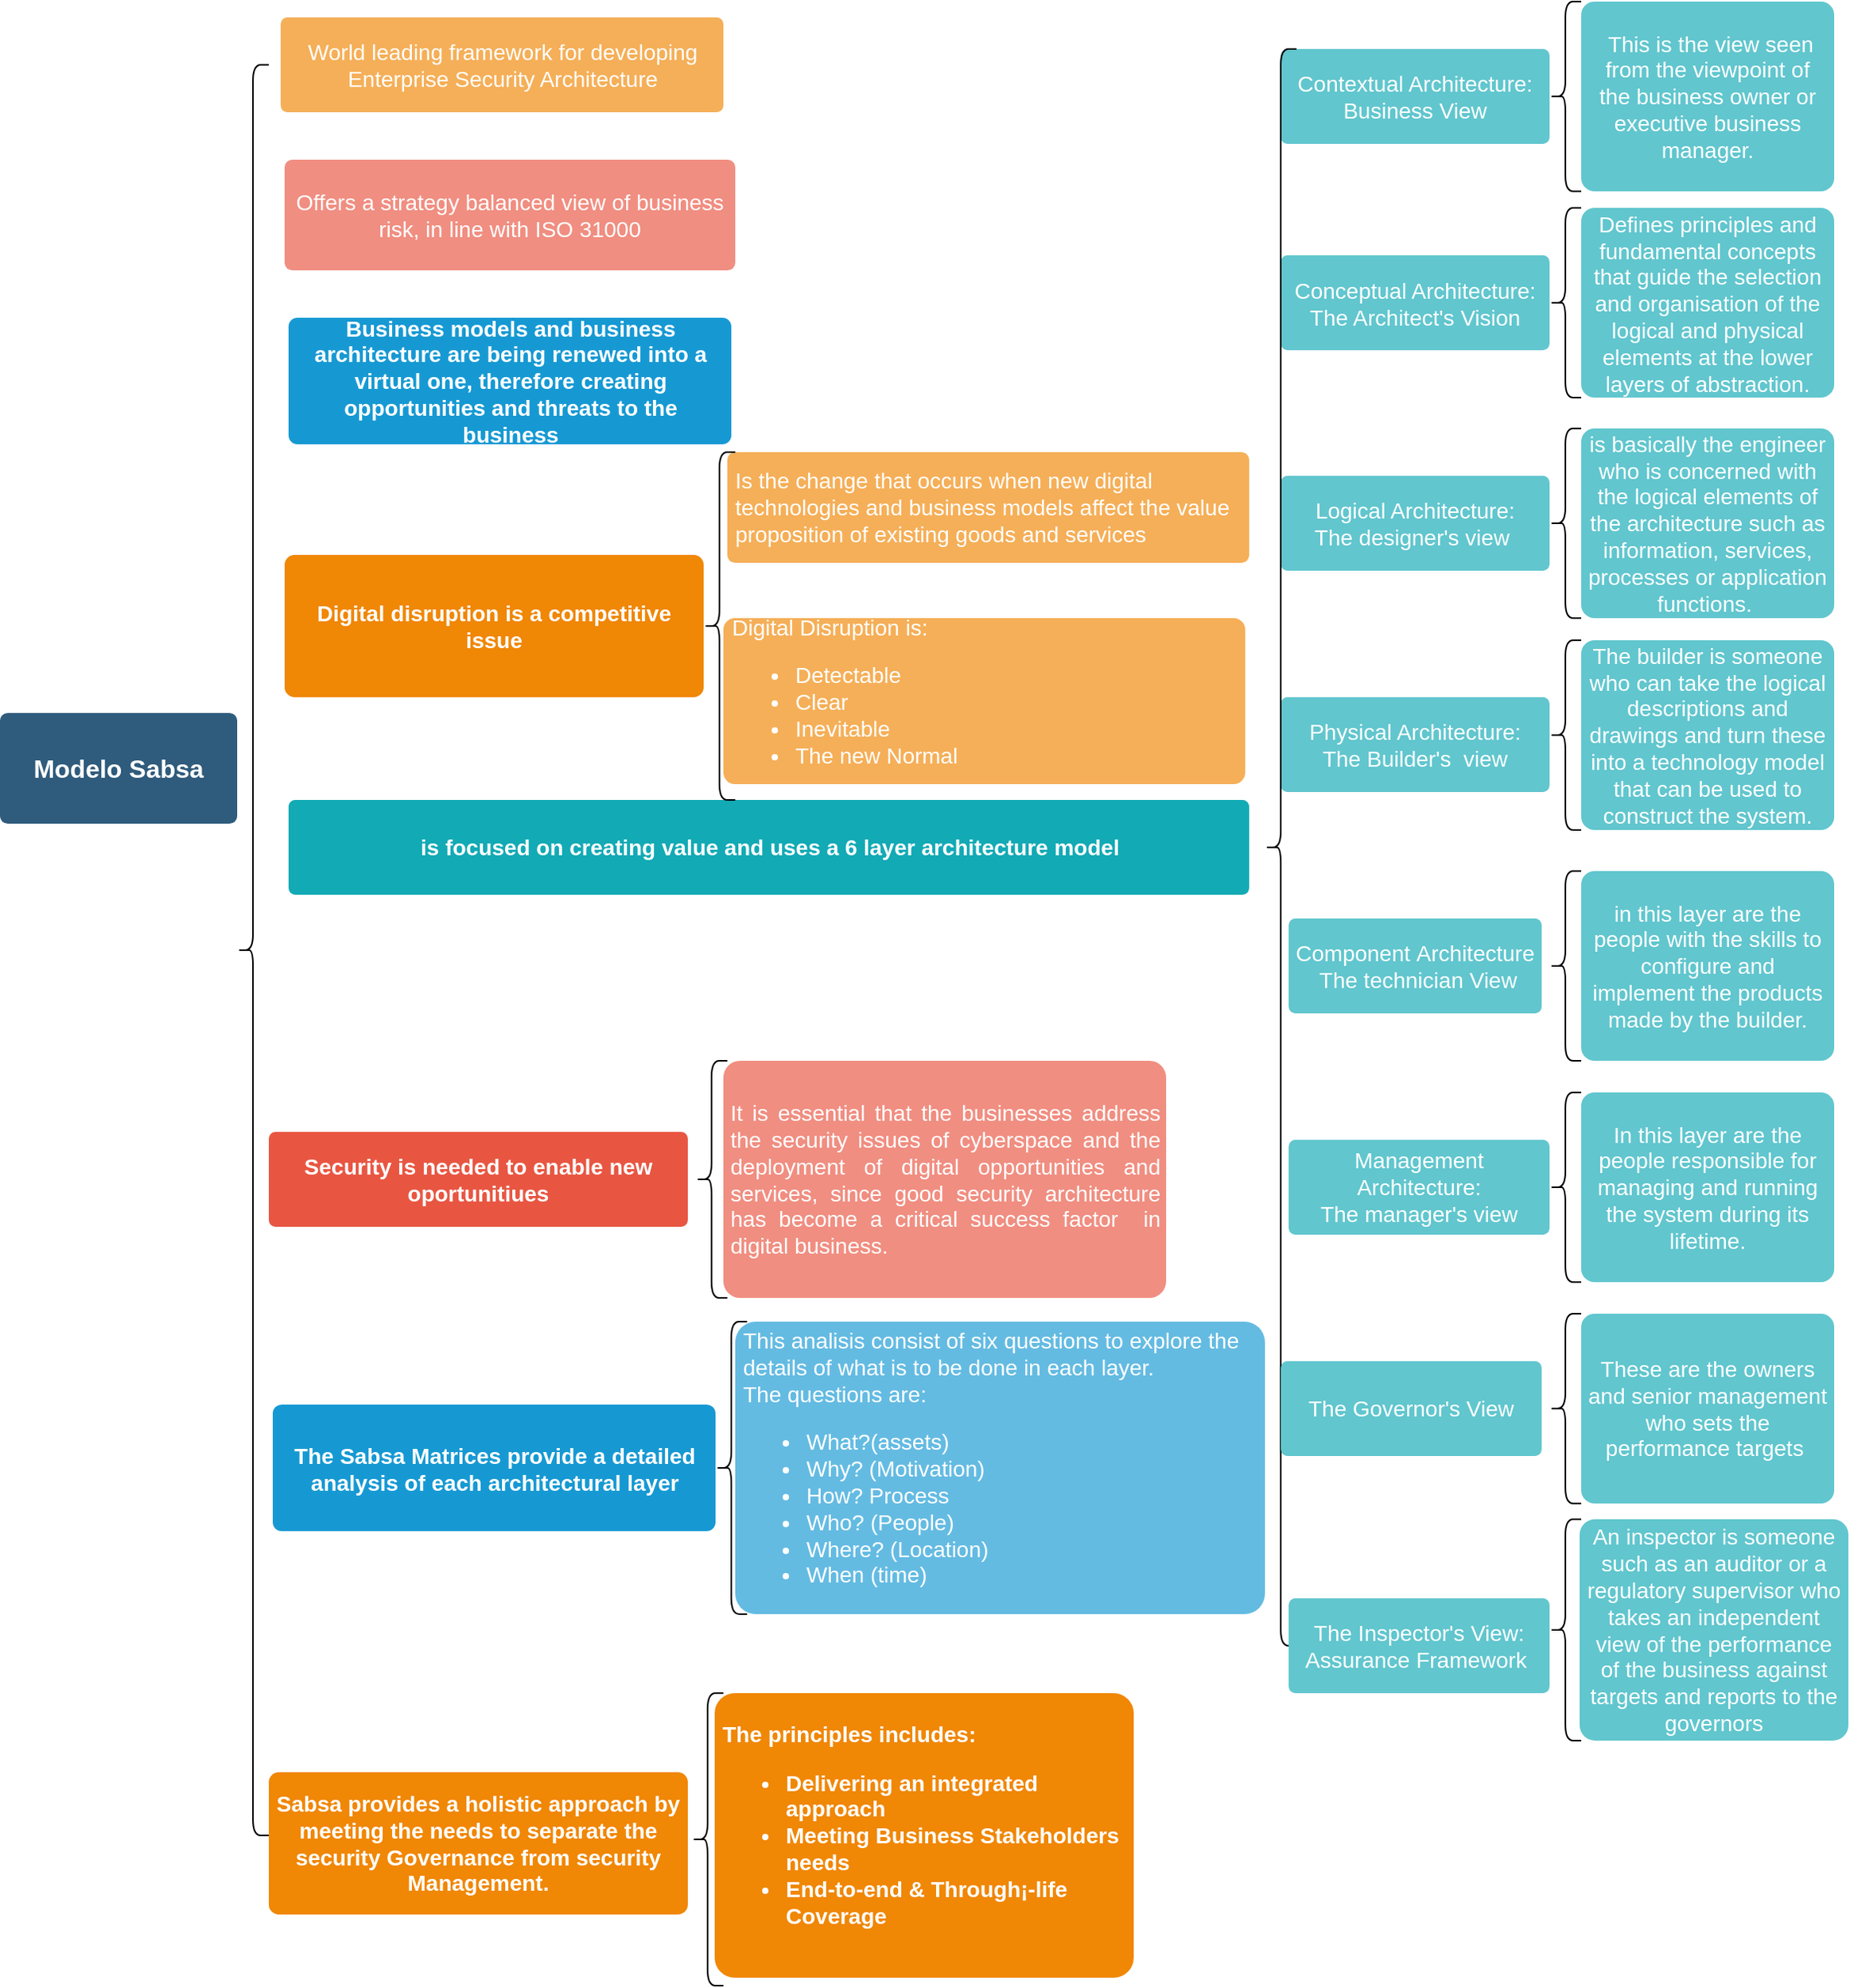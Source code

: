 <mxfile version="14.7.6" type="github">
  <diagram id="6a731a19-8d31-9384-78a2-239565b7b9f0" name="Page-1">
    <mxGraphModel dx="1948" dy="1061" grid="1" gridSize="10" guides="1" tooltips="1" connect="1" arrows="1" fold="1" page="1" pageScale="1" pageWidth="1169" pageHeight="827" background="none" math="0" shadow="0">
      <root>
        <mxCell id="0" />
        <mxCell id="1" parent="0" />
        <mxCell id="1749" value="Modelo Sabsa" style="rounded=1;whiteSpace=wrap;html=1;shadow=0;labelBackgroundColor=none;strokeColor=none;strokeWidth=3;fillColor=#2F5B7C;fontFamily=Helvetica;fontSize=16;fontColor=#FFFFFF;align=center;fontStyle=1;spacing=5;arcSize=7;perimeterSpacing=2;" parent="1" vertex="1">
          <mxGeometry y="460" width="150" height="70" as="geometry" />
        </mxCell>
        <mxCell id="1753" value="Security is needed to enable new oportunitiues" style="rounded=1;whiteSpace=wrap;html=1;shadow=0;labelBackgroundColor=none;strokeColor=none;strokeWidth=3;fillColor=#e85642;fontFamily=Helvetica;fontSize=14;fontColor=#FFFFFF;align=center;spacing=5;fontStyle=1;arcSize=7;perimeterSpacing=2;" parent="1" vertex="1">
          <mxGeometry x="170" y="725" width="265" height="60" as="geometry" />
        </mxCell>
        <mxCell id="1754" value="&lt;div style=&quot;text-align: justify&quot;&gt;&lt;span&gt;It is essential that the businesses address the security issues of cyberspace and the deployment of digital opportunities and services, since good security architecture has become a critical success factor&amp;nbsp; in digital business.&lt;/span&gt;&lt;/div&gt;" style="rounded=1;whiteSpace=wrap;html=1;shadow=0;labelBackgroundColor=none;strokeColor=none;strokeWidth=3;fillColor=#f08e81;fontFamily=Helvetica;fontSize=14;fontColor=#FFFFFF;align=center;spacing=5;fontStyle=0;arcSize=7;perimeterSpacing=2;" parent="1" vertex="1">
          <mxGeometry x="457.5" y="680" width="280" height="150" as="geometry" />
        </mxCell>
        <mxCell id="1756" value="Offers a strategy balanced view of business risk, in line with ISO 31000" style="rounded=1;whiteSpace=wrap;html=1;shadow=0;labelBackgroundColor=none;strokeColor=none;strokeWidth=3;fillColor=#f08e81;fontFamily=Helvetica;fontSize=14;fontColor=#FFFFFF;align=center;spacing=5;fontStyle=0;arcSize=7;perimeterSpacing=2;" parent="1" vertex="1">
          <mxGeometry x="180" y="110" width="285" height="70" as="geometry" />
        </mxCell>
        <mxCell id="1760" value="Business models and business architecture are being renewed into a virtual one, therefore creating opportunities and threats to the business" style="rounded=1;whiteSpace=wrap;html=1;shadow=0;labelBackgroundColor=none;strokeColor=none;strokeWidth=3;fillColor=#1699d3;fontFamily=Helvetica;fontSize=14;fontColor=#FFFFFF;align=center;spacing=5;fontStyle=1;arcSize=7;perimeterSpacing=2;" parent="1" vertex="1">
          <mxGeometry x="182.5" y="210" width="280" height="80" as="geometry" />
        </mxCell>
        <mxCell id="1761" value="&lt;div&gt;&lt;span&gt;This analisis consist of six questions to explore the details of what is to be done in each layer.&lt;/span&gt;&lt;/div&gt;&lt;div&gt;&lt;span&gt;The questions are:&lt;/span&gt;&lt;/div&gt;&lt;ul&gt;&lt;li&gt;What?(assets)&lt;/li&gt;&lt;li&gt;Why? (Motivation)&lt;/li&gt;&lt;li&gt;How? Process&lt;/li&gt;&lt;li&gt;Who? (People)&lt;/li&gt;&lt;li&gt;Where? (Location)&lt;/li&gt;&lt;li&gt;When (time)&lt;/li&gt;&lt;/ul&gt;" style="rounded=1;whiteSpace=wrap;html=1;shadow=0;labelBackgroundColor=none;strokeColor=none;strokeWidth=3;fillColor=#64bbe2;fontFamily=Helvetica;fontSize=14;fontColor=#FFFFFF;align=left;spacing=5;arcSize=7;perimeterSpacing=2;" parent="1" vertex="1">
          <mxGeometry x="465" y="845" width="335" height="185" as="geometry" />
        </mxCell>
        <mxCell id="1764" value="Digital disruption is a competitive issue" style="rounded=1;whiteSpace=wrap;html=1;shadow=0;labelBackgroundColor=none;strokeColor=none;strokeWidth=3;fillColor=#F08705;fontFamily=Helvetica;fontSize=14;fontColor=#FFFFFF;align=center;spacing=5;fontStyle=1;arcSize=7;perimeterSpacing=2;" parent="1" vertex="1">
          <mxGeometry x="180" y="360" width="265" height="90" as="geometry" />
        </mxCell>
        <mxCell id="1767" value="Is the change that occurs when new digital technologies and business models affect the value proposition of existing goods and services" style="rounded=1;whiteSpace=wrap;html=1;shadow=0;labelBackgroundColor=none;strokeColor=none;strokeWidth=3;fillColor=#f5af58;fontFamily=Helvetica;fontSize=14;fontColor=#FFFFFF;align=left;spacing=5;arcSize=7;perimeterSpacing=2;" parent="1" vertex="1">
          <mxGeometry x="460" y="295" width="330" height="70" as="geometry" />
        </mxCell>
        <mxCell id="1769" value="World leading framework for developing Enterprise Security Architecture" style="rounded=1;whiteSpace=wrap;html=1;shadow=0;labelBackgroundColor=none;strokeColor=none;strokeWidth=3;fillColor=#f5af58;fontFamily=Helvetica;fontSize=14;fontColor=#FFFFFF;align=center;spacing=5;arcSize=7;perimeterSpacing=2;" parent="1" vertex="1">
          <mxGeometry x="177.5" y="20" width="280" height="60" as="geometry" />
        </mxCell>
        <mxCell id="1771" value="is focused on creating value and uses a 6 layer architecture model" style="rounded=1;whiteSpace=wrap;html=1;shadow=0;labelBackgroundColor=none;strokeColor=none;strokeWidth=3;fillColor=#12aab5;fontFamily=Helvetica;fontSize=14;fontColor=#FFFFFF;align=center;spacing=5;fontStyle=1;arcSize=7;perimeterSpacing=2;" parent="1" vertex="1">
          <mxGeometry x="182.5" y="515" width="607.5" height="60" as="geometry" />
        </mxCell>
        <mxCell id="1772" value="Conceptual Architecture: The Architect&#39;s Vision" style="rounded=1;whiteSpace=wrap;html=1;shadow=0;labelBackgroundColor=none;strokeColor=none;strokeWidth=3;fillColor=#61c6ce;fontFamily=Helvetica;fontSize=14;fontColor=#FFFFFF;align=center;spacing=5;fontStyle=0;arcSize=7;perimeterSpacing=2;" parent="1" vertex="1">
          <mxGeometry x="810" y="170.5" width="170" height="60" as="geometry" />
        </mxCell>
        <mxCell id="1774" value="Physical Architecture:&lt;br&gt;The Builder&#39;s&amp;nbsp; view" style="rounded=1;whiteSpace=wrap;html=1;shadow=0;labelBackgroundColor=none;strokeColor=none;strokeWidth=3;fillColor=#61c6ce;fontFamily=Helvetica;fontSize=14;fontColor=#FFFFFF;align=center;spacing=5;fontStyle=0;arcSize=7;perimeterSpacing=2;" parent="1" vertex="1">
          <mxGeometry x="810" y="450" width="170" height="60" as="geometry" />
        </mxCell>
        <mxCell id="1776" value="Logical Architecture:&lt;br&gt;The designer&#39;s view&amp;nbsp;" style="rounded=1;whiteSpace=wrap;html=1;shadow=0;labelBackgroundColor=none;strokeColor=none;strokeWidth=3;fillColor=#61c6ce;fontFamily=Helvetica;fontSize=14;fontColor=#FFFFFF;align=center;spacing=5;fontStyle=0;arcSize=7;perimeterSpacing=2;" parent="1" vertex="1">
          <mxGeometry x="810" y="310" width="170" height="60" as="geometry" />
        </mxCell>
        <mxCell id="1778" value="Contextual Architecture: &lt;br&gt;Business View" style="rounded=1;whiteSpace=wrap;html=1;shadow=0;labelBackgroundColor=none;strokeColor=none;strokeWidth=3;fillColor=#61c6ce;fontFamily=Helvetica;fontSize=14;fontColor=#FFFFFF;align=center;spacing=5;fontStyle=0;arcSize=7;perimeterSpacing=2;" parent="1" vertex="1">
          <mxGeometry x="810" y="40" width="170" height="60" as="geometry" />
        </mxCell>
        <mxCell id="uoxF39MqH3ivu8WBFDf6-1783" value="" style="shape=curlyBracket;whiteSpace=wrap;html=1;rounded=1;" parent="1" vertex="1">
          <mxGeometry x="150" y="50" width="20" height="1120" as="geometry" />
        </mxCell>
        <mxCell id="uoxF39MqH3ivu8WBFDf6-1786" value="" style="shape=curlyBracket;whiteSpace=wrap;html=1;rounded=1;" parent="1" vertex="1">
          <mxGeometry x="445" y="295" width="20" height="220" as="geometry" />
        </mxCell>
        <mxCell id="uoxF39MqH3ivu8WBFDf6-1787" value="Digital Disruption is:&lt;br&gt;&lt;ul&gt;&lt;li&gt;Detectable&lt;/li&gt;&lt;li&gt;Clear&lt;/li&gt;&lt;li&gt;Inevitable&amp;nbsp;&lt;/li&gt;&lt;li&gt;The new Normal&amp;nbsp;&lt;/li&gt;&lt;/ul&gt;" style="rounded=1;whiteSpace=wrap;html=1;shadow=0;labelBackgroundColor=none;strokeColor=none;strokeWidth=3;fillColor=#f5af58;fontFamily=Helvetica;fontSize=14;fontColor=#FFFFFF;align=left;spacing=5;arcSize=7;perimeterSpacing=2;" parent="1" vertex="1">
          <mxGeometry x="457.5" y="400" width="330" height="105" as="geometry" />
        </mxCell>
        <mxCell id="uoxF39MqH3ivu8WBFDf6-1788" value="" style="shape=curlyBracket;whiteSpace=wrap;html=1;rounded=1;" parent="1" vertex="1">
          <mxGeometry x="440" y="680" width="20" height="150" as="geometry" />
        </mxCell>
        <mxCell id="uoxF39MqH3ivu8WBFDf6-1791" value="" style="shape=curlyBracket;whiteSpace=wrap;html=1;rounded=1;" parent="1" vertex="1">
          <mxGeometry x="800" y="40" width="20" height="1010" as="geometry" />
        </mxCell>
        <mxCell id="uoxF39MqH3ivu8WBFDf6-1792" value="Component&amp;nbsp;Architecture&lt;br&gt;&amp;nbsp;The technician View" style="rounded=1;whiteSpace=wrap;html=1;shadow=0;labelBackgroundColor=none;strokeColor=none;strokeWidth=3;fillColor=#61c6ce;fontFamily=Helvetica;fontSize=14;fontColor=#FFFFFF;align=center;spacing=5;fontStyle=0;arcSize=7;perimeterSpacing=2;" parent="1" vertex="1">
          <mxGeometry x="815" y="590" width="160" height="60" as="geometry" />
        </mxCell>
        <mxCell id="uoxF39MqH3ivu8WBFDf6-1793" value="Management Architecture:&lt;br&gt;The manager&#39;s view" style="rounded=1;whiteSpace=wrap;html=1;shadow=0;labelBackgroundColor=none;strokeColor=none;strokeWidth=3;fillColor=#61c6ce;fontFamily=Helvetica;fontSize=14;fontColor=#FFFFFF;align=center;spacing=5;fontStyle=0;arcSize=7;perimeterSpacing=2;" parent="1" vertex="1">
          <mxGeometry x="815" y="730" width="165" height="60" as="geometry" />
        </mxCell>
        <mxCell id="uoxF39MqH3ivu8WBFDf6-1794" value="" style="shape=curlyBracket;whiteSpace=wrap;html=1;rounded=1;" parent="1" vertex="1">
          <mxGeometry x="980" y="280" width="20" height="120" as="geometry" />
        </mxCell>
        <mxCell id="uoxF39MqH3ivu8WBFDf6-1795" value="&amp;nbsp;This is the view seen from the viewpoint of the business owner or executive business manager." style="rounded=1;whiteSpace=wrap;html=1;shadow=0;labelBackgroundColor=none;strokeColor=none;strokeWidth=3;fillColor=#61c6ce;fontFamily=Helvetica;fontSize=14;fontColor=#FFFFFF;align=center;spacing=5;fontStyle=0;arcSize=7;perimeterSpacing=2;" parent="1" vertex="1">
          <mxGeometry x="1000" y="10" width="160" height="120" as="geometry" />
        </mxCell>
        <mxCell id="uoxF39MqH3ivu8WBFDf6-1796" value="Defines principles and fundamental concepts that guide the selection and organisation of the logical and physical elements at the lower layers of abstraction." style="rounded=1;whiteSpace=wrap;html=1;shadow=0;labelBackgroundColor=none;strokeColor=none;strokeWidth=3;fillColor=#61c6ce;fontFamily=Helvetica;fontSize=14;fontColor=#FFFFFF;align=center;spacing=5;fontStyle=0;arcSize=7;perimeterSpacing=2;" parent="1" vertex="1">
          <mxGeometry x="1000" y="140.5" width="160" height="120" as="geometry" />
        </mxCell>
        <mxCell id="uoxF39MqH3ivu8WBFDf6-1797" value="" style="shape=curlyBracket;whiteSpace=wrap;html=1;rounded=1;" parent="1" vertex="1">
          <mxGeometry x="980" y="140.5" width="20" height="120" as="geometry" />
        </mxCell>
        <mxCell id="uoxF39MqH3ivu8WBFDf6-1798" value="is basically the engineer who is concerned with the logical elements of the architecture such as information, services, processes or application functions.&amp;nbsp;" style="rounded=1;whiteSpace=wrap;html=1;shadow=0;labelBackgroundColor=none;strokeColor=none;strokeWidth=3;fillColor=#61c6ce;fontFamily=Helvetica;fontSize=14;fontColor=#FFFFFF;align=center;spacing=5;fontStyle=0;arcSize=7;perimeterSpacing=2;" parent="1" vertex="1">
          <mxGeometry x="1000" y="280" width="160" height="120" as="geometry" />
        </mxCell>
        <mxCell id="uoxF39MqH3ivu8WBFDf6-1799" value="" style="shape=curlyBracket;whiteSpace=wrap;html=1;rounded=1;" parent="1" vertex="1">
          <mxGeometry x="980" y="10" width="20" height="120" as="geometry" />
        </mxCell>
        <mxCell id="uoxF39MqH3ivu8WBFDf6-1801" value="" style="shape=curlyBracket;whiteSpace=wrap;html=1;rounded=1;" parent="1" vertex="1">
          <mxGeometry x="980" y="414" width="20" height="120" as="geometry" />
        </mxCell>
        <mxCell id="uoxF39MqH3ivu8WBFDf6-1802" value="The builder is someone who can take the logical descriptions and drawings and turn these into a technology model that can be used to construct the system." style="rounded=1;whiteSpace=wrap;html=1;shadow=0;labelBackgroundColor=none;strokeColor=none;strokeWidth=3;fillColor=#61c6ce;fontFamily=Helvetica;fontSize=14;fontColor=#FFFFFF;align=center;spacing=5;fontStyle=0;arcSize=7;perimeterSpacing=2;" parent="1" vertex="1">
          <mxGeometry x="1000" y="414" width="160" height="120" as="geometry" />
        </mxCell>
        <mxCell id="uoxF39MqH3ivu8WBFDf6-1803" value="in this layer are the people with the skills to configure and implement the products made by the builder." style="rounded=1;whiteSpace=wrap;html=1;shadow=0;labelBackgroundColor=none;strokeColor=none;strokeWidth=3;fillColor=#61c6ce;fontFamily=Helvetica;fontSize=14;fontColor=#FFFFFF;align=center;spacing=5;fontStyle=0;arcSize=7;perimeterSpacing=2;" parent="1" vertex="1">
          <mxGeometry x="1000" y="560" width="160" height="120" as="geometry" />
        </mxCell>
        <mxCell id="uoxF39MqH3ivu8WBFDf6-1804" value="" style="shape=curlyBracket;whiteSpace=wrap;html=1;rounded=1;" parent="1" vertex="1">
          <mxGeometry x="980" y="560" width="20" height="120" as="geometry" />
        </mxCell>
        <mxCell id="uoxF39MqH3ivu8WBFDf6-1805" value="In this layer are the people responsible for managing and running the system during its lifetime." style="rounded=1;whiteSpace=wrap;html=1;shadow=0;labelBackgroundColor=none;strokeColor=none;strokeWidth=3;fillColor=#61c6ce;fontFamily=Helvetica;fontSize=14;fontColor=#FFFFFF;align=center;spacing=5;fontStyle=0;arcSize=7;perimeterSpacing=2;" parent="1" vertex="1">
          <mxGeometry x="1000" y="700" width="160" height="120" as="geometry" />
        </mxCell>
        <mxCell id="uoxF39MqH3ivu8WBFDf6-1806" value="" style="shape=curlyBracket;whiteSpace=wrap;html=1;rounded=1;" parent="1" vertex="1">
          <mxGeometry x="980" y="700" width="20" height="120" as="geometry" />
        </mxCell>
        <mxCell id="uoxF39MqH3ivu8WBFDf6-1807" value="The Governor&#39;s View" style="rounded=1;whiteSpace=wrap;html=1;shadow=0;labelBackgroundColor=none;strokeColor=none;strokeWidth=3;fillColor=#61c6ce;fontFamily=Helvetica;fontSize=14;fontColor=#FFFFFF;align=center;spacing=5;fontStyle=0;arcSize=7;perimeterSpacing=2;" parent="1" vertex="1">
          <mxGeometry x="810" y="870" width="165" height="60" as="geometry" />
        </mxCell>
        <mxCell id="uoxF39MqH3ivu8WBFDf6-1808" value="These are the owners and senior management who sets the performance targets&amp;nbsp;" style="rounded=1;whiteSpace=wrap;html=1;shadow=0;labelBackgroundColor=none;strokeColor=none;strokeWidth=3;fillColor=#61c6ce;fontFamily=Helvetica;fontSize=14;fontColor=#FFFFFF;align=center;spacing=5;fontStyle=0;arcSize=7;perimeterSpacing=2;" parent="1" vertex="1">
          <mxGeometry x="1000" y="840" width="160" height="120" as="geometry" />
        </mxCell>
        <mxCell id="uoxF39MqH3ivu8WBFDf6-1809" value="" style="shape=curlyBracket;whiteSpace=wrap;html=1;rounded=1;" parent="1" vertex="1">
          <mxGeometry x="980" y="840" width="20" height="120" as="geometry" />
        </mxCell>
        <mxCell id="uoxF39MqH3ivu8WBFDf6-1810" value="The Inspector&#39;s View:&lt;br&gt;Assurance Framework&amp;nbsp;" style="rounded=1;whiteSpace=wrap;html=1;shadow=0;labelBackgroundColor=none;strokeColor=none;strokeWidth=3;fillColor=#61c6ce;fontFamily=Helvetica;fontSize=14;fontColor=#FFFFFF;align=center;spacing=5;fontStyle=0;arcSize=7;perimeterSpacing=2;" parent="1" vertex="1">
          <mxGeometry x="815" y="1020" width="165" height="60" as="geometry" />
        </mxCell>
        <mxCell id="uoxF39MqH3ivu8WBFDf6-1811" value="An inspector is someone such as an auditor or a regulatory supervisor who takes an independent view of the performance of the business against targets and reports to the governors" style="rounded=1;whiteSpace=wrap;html=1;shadow=0;labelBackgroundColor=none;strokeColor=none;strokeWidth=3;fillColor=#61c6ce;fontFamily=Helvetica;fontSize=14;fontColor=#FFFFFF;align=center;spacing=5;fontStyle=0;arcSize=7;perimeterSpacing=2;" parent="1" vertex="1">
          <mxGeometry x="999" y="970" width="170" height="140" as="geometry" />
        </mxCell>
        <mxCell id="uoxF39MqH3ivu8WBFDf6-1812" value="" style="shape=curlyBracket;whiteSpace=wrap;html=1;rounded=1;" parent="1" vertex="1">
          <mxGeometry x="980" y="970" width="20" height="140" as="geometry" />
        </mxCell>
        <mxCell id="uoxF39MqH3ivu8WBFDf6-1813" value="The Sabsa Matrices provide a detailed analysis of each architectural layer" style="rounded=1;whiteSpace=wrap;html=1;shadow=0;labelBackgroundColor=none;strokeColor=none;strokeWidth=3;fillColor=#1699d3;fontFamily=Helvetica;fontSize=14;fontColor=#FFFFFF;align=center;spacing=5;fontStyle=1;arcSize=7;perimeterSpacing=2;" parent="1" vertex="1">
          <mxGeometry x="172.5" y="897.5" width="280" height="80" as="geometry" />
        </mxCell>
        <mxCell id="uoxF39MqH3ivu8WBFDf6-1814" value="" style="shape=curlyBracket;whiteSpace=wrap;html=1;rounded=1;" parent="1" vertex="1">
          <mxGeometry x="452.5" y="845" width="20" height="185" as="geometry" />
        </mxCell>
        <mxCell id="uoxF39MqH3ivu8WBFDf6-1815" value="Sabsa provides a holistic approach by meeting the needs to separate the security Governance from security Management." style="rounded=1;whiteSpace=wrap;html=1;shadow=0;labelBackgroundColor=none;strokeColor=none;strokeWidth=3;fillColor=#F08705;fontFamily=Helvetica;fontSize=14;fontColor=#FFFFFF;align=center;spacing=5;fontStyle=1;arcSize=7;perimeterSpacing=2;" parent="1" vertex="1">
          <mxGeometry x="170" y="1130" width="265" height="90" as="geometry" />
        </mxCell>
        <mxCell id="uoxF39MqH3ivu8WBFDf6-1817" value="" style="shape=curlyBracket;whiteSpace=wrap;html=1;rounded=1;" parent="1" vertex="1">
          <mxGeometry x="437.5" y="1080" width="20" height="185" as="geometry" />
        </mxCell>
        <mxCell id="uoxF39MqH3ivu8WBFDf6-1818" value="The principles includes:&lt;br&gt;&lt;ul&gt;&lt;li&gt;Delivering an integrated approach&lt;/li&gt;&lt;li&gt;Meeting Business Stakeholders needs&lt;/li&gt;&lt;li&gt;End-to-end &amp;amp; Through¡-life Coverage&lt;/li&gt;&lt;/ul&gt;" style="rounded=1;whiteSpace=wrap;html=1;shadow=0;labelBackgroundColor=none;strokeColor=none;strokeWidth=3;fillColor=#F08705;fontFamily=Helvetica;fontSize=14;fontColor=#FFFFFF;align=left;spacing=5;fontStyle=1;arcSize=7;perimeterSpacing=2;" parent="1" vertex="1">
          <mxGeometry x="452" y="1080" width="265" height="180" as="geometry" />
        </mxCell>
      </root>
    </mxGraphModel>
  </diagram>
</mxfile>

